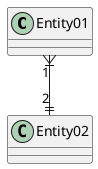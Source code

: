 {
  "sha1": "maxfl3ovu6pgdi2pfgxcgw8w0e4qsaa",
  "insertion": {
    "when": "2024-06-03T18:59:35.046Z",
    "url": "https://forum.plantuml.net/11930/incorrect-string-of-ortho-line?show=15203#a15203",
    "user": "plantuml@gmail.com"
  }
}
@startuml

skinparam linetype ortho
Entity01 "1" }|--|| "2" Entity02
@enduml
